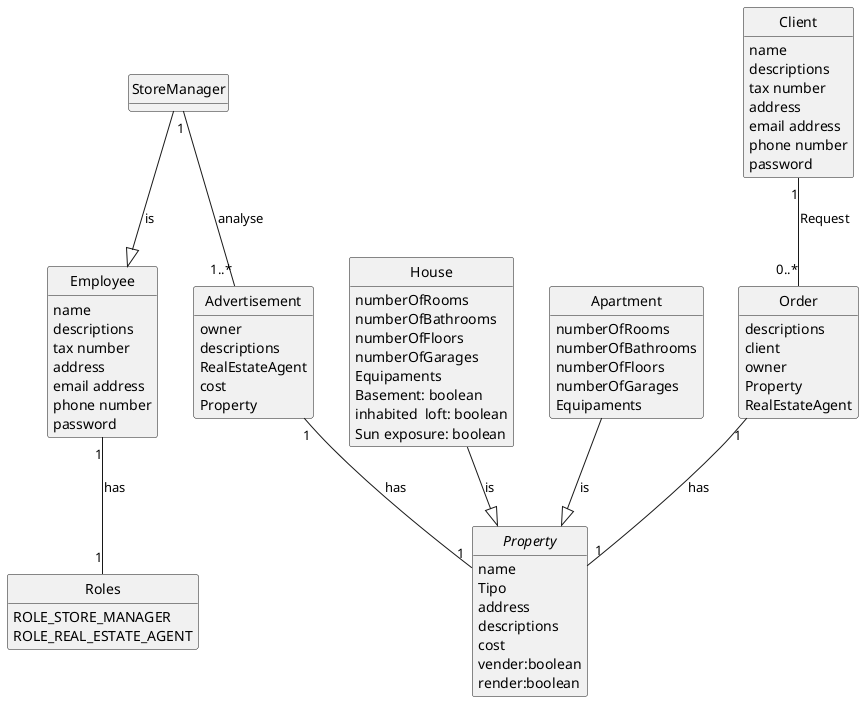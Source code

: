 @startuml
skinparam monochrome true
skinparam packageStyle rectangle
skinparam shadowing false

'left to right direction

skinparam classAttributeIconSize 0

hide circle
hide methods

class StoreManager{
}

class Employee{
    name
    descriptions
    tax number
    address
    email address
    phone number
    password
}

enum Roles{
    ROLE_STORE_MANAGER
    ROLE_REAL_ESTATE_AGENT
}

class House{
numberOfRooms
    numberOfBathrooms
    numberOfFloors
    numberOfGarages
    Equipaments
    Basement: boolean
    inhabited  loft: boolean
    Sun exposure: boolean

}

class Apartment{
numberOfRooms
numberOfBathrooms
numberOfFloors
numberOfGarages
Equipaments

}

abstract class Property {
    name
    Tipo
    address
    descriptions
    cost
    vender:boolean
    render:boolean
}

class Order{
    descriptions
    client
    owner
    Property
    RealEstateAgent
}

class Advertisement{
    owner
    descriptions
    RealEstateAgent
    cost
    Property
}

class Client {
    name
    descriptions
    tax number
    address
    email address
    phone number
    password
}


StoreManager --|> Employee : is
Employee "1"--"1" Roles : has
House  --|>  Property : is
Apartment  --|>  Property : is
Client "1"--"0..*" Order : Request
Order "1"--"1" Property : has
Advertisement "1"--"1" Property : has
StoreManager "1"--"1..*" Advertisement : analyse




@enduml